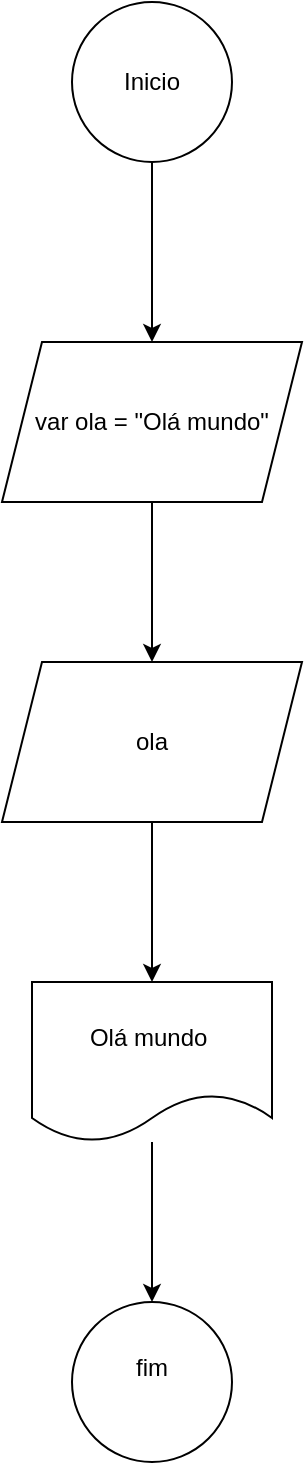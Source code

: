 <mxfile version="24.7.17">
  <diagram id="huNgc7fr_Cfrj01Rafau" name="Página-1">
    <mxGraphModel dx="1434" dy="780" grid="1" gridSize="10" guides="1" tooltips="1" connect="1" arrows="1" fold="1" page="1" pageScale="1" pageWidth="827" pageHeight="1169" math="0" shadow="0">
      <root>
        <mxCell id="0" />
        <mxCell id="1" parent="0" />
        <mxCell id="EHdGlWh1K1LTZDWw8WLE-3" value="" style="edgeStyle=orthogonalEdgeStyle;rounded=0;orthogonalLoop=1;jettySize=auto;html=1;" edge="1" parent="1" source="EHdGlWh1K1LTZDWw8WLE-1" target="EHdGlWh1K1LTZDWw8WLE-2">
          <mxGeometry relative="1" as="geometry" />
        </mxCell>
        <mxCell id="EHdGlWh1K1LTZDWw8WLE-1" value="Inicio" style="ellipse;whiteSpace=wrap;html=1;aspect=fixed;" vertex="1" parent="1">
          <mxGeometry x="350" y="70" width="80" height="80" as="geometry" />
        </mxCell>
        <mxCell id="EHdGlWh1K1LTZDWw8WLE-7" value="" style="edgeStyle=orthogonalEdgeStyle;rounded=0;orthogonalLoop=1;jettySize=auto;html=1;" edge="1" parent="1" source="EHdGlWh1K1LTZDWw8WLE-2" target="EHdGlWh1K1LTZDWw8WLE-6">
          <mxGeometry relative="1" as="geometry" />
        </mxCell>
        <mxCell id="EHdGlWh1K1LTZDWw8WLE-2" value="var ola = &quot;Olá mundo&quot;" style="shape=parallelogram;perimeter=parallelogramPerimeter;whiteSpace=wrap;html=1;fixedSize=1;" vertex="1" parent="1">
          <mxGeometry x="315" y="240" width="150" height="80" as="geometry" />
        </mxCell>
        <mxCell id="EHdGlWh1K1LTZDWw8WLE-11" value="" style="edgeStyle=orthogonalEdgeStyle;rounded=0;orthogonalLoop=1;jettySize=auto;html=1;" edge="1" parent="1" source="EHdGlWh1K1LTZDWw8WLE-6" target="EHdGlWh1K1LTZDWw8WLE-10">
          <mxGeometry relative="1" as="geometry" />
        </mxCell>
        <mxCell id="EHdGlWh1K1LTZDWw8WLE-6" value="ola" style="shape=parallelogram;perimeter=parallelogramPerimeter;whiteSpace=wrap;html=1;fixedSize=1;" vertex="1" parent="1">
          <mxGeometry x="315" y="400" width="150" height="80" as="geometry" />
        </mxCell>
        <mxCell id="EHdGlWh1K1LTZDWw8WLE-13" value="" style="edgeStyle=orthogonalEdgeStyle;rounded=0;orthogonalLoop=1;jettySize=auto;html=1;" edge="1" parent="1" source="EHdGlWh1K1LTZDWw8WLE-10" target="EHdGlWh1K1LTZDWw8WLE-12">
          <mxGeometry relative="1" as="geometry" />
        </mxCell>
        <mxCell id="EHdGlWh1K1LTZDWw8WLE-10" value="Olá mundo&amp;nbsp;" style="shape=document;whiteSpace=wrap;html=1;boundedLbl=1;" vertex="1" parent="1">
          <mxGeometry x="330" y="560" width="120" height="80" as="geometry" />
        </mxCell>
        <mxCell id="EHdGlWh1K1LTZDWw8WLE-12" value="fim&lt;div&gt;&lt;br&gt;&lt;/div&gt;" style="ellipse;whiteSpace=wrap;html=1;" vertex="1" parent="1">
          <mxGeometry x="350" y="720" width="80" height="80" as="geometry" />
        </mxCell>
      </root>
    </mxGraphModel>
  </diagram>
</mxfile>
